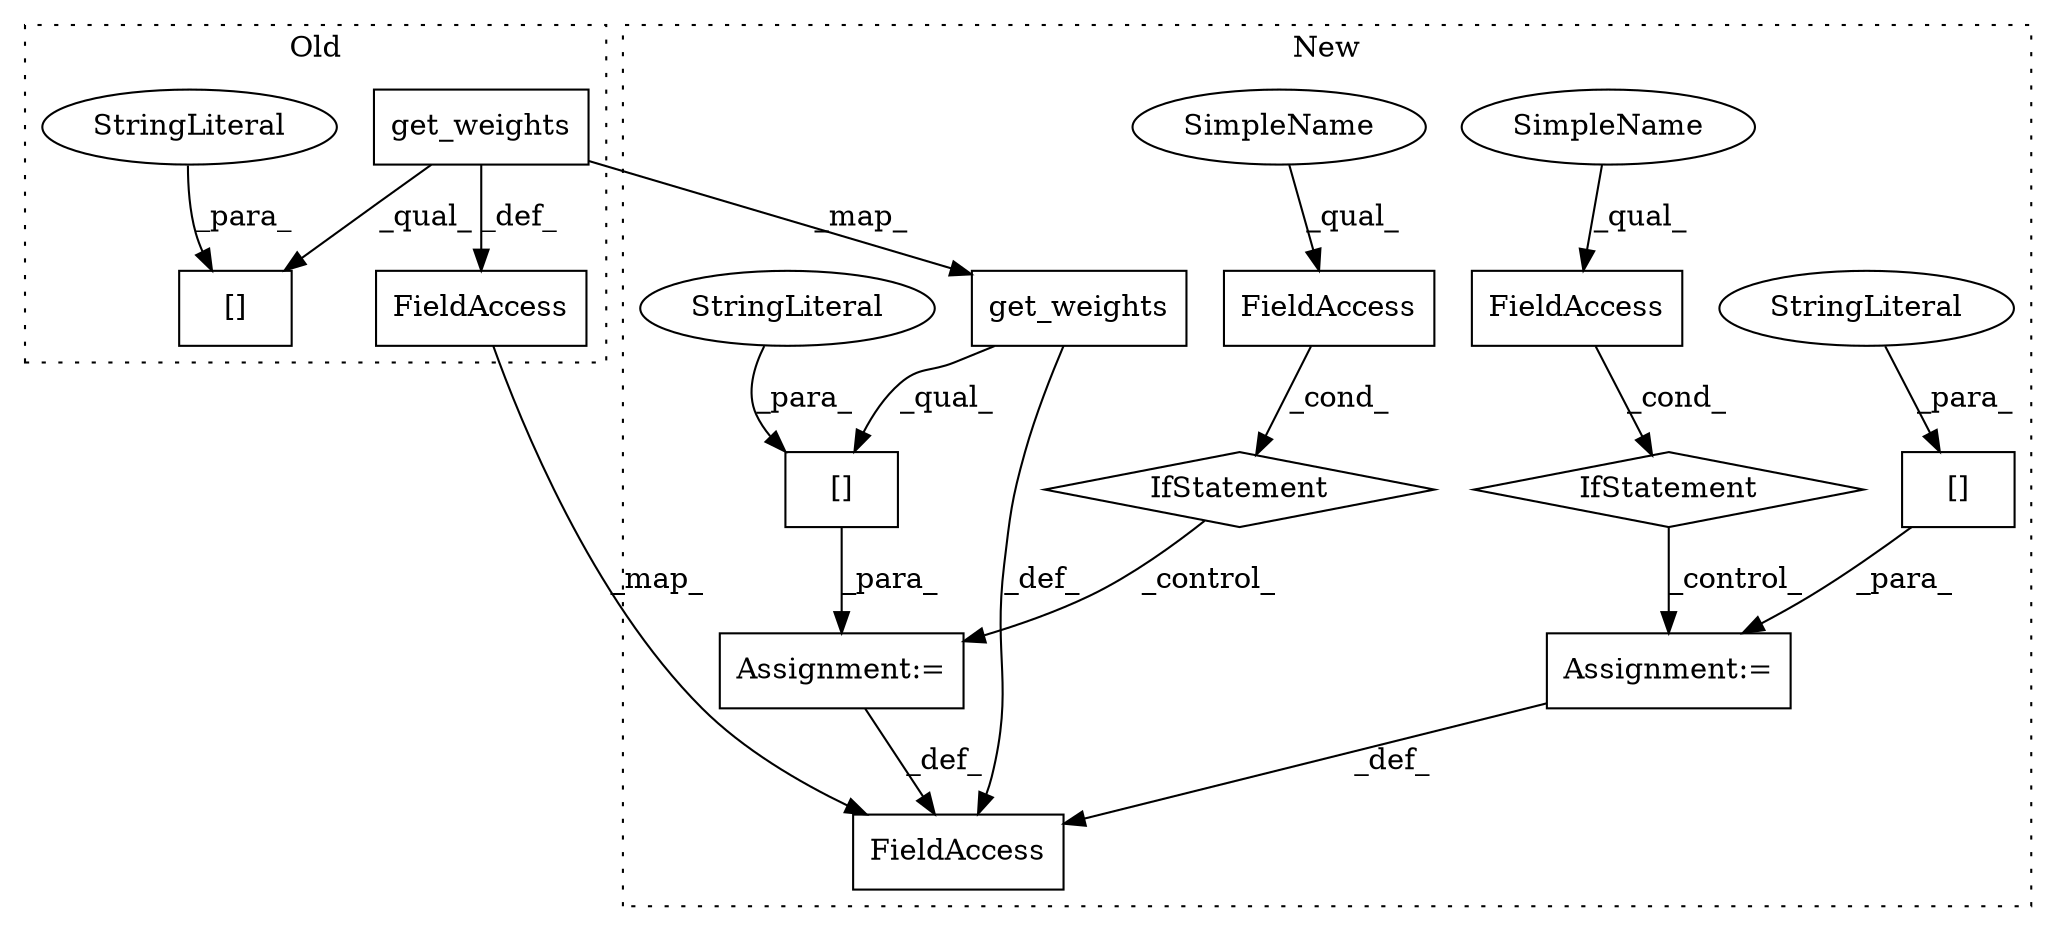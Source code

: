 digraph G {
subgraph cluster0 {
1 [label="get_weights" a="32" s="5246" l="13" shape="box"];
5 [label="[]" a="2" s="5240,5278" l="20,1" shape="box"];
9 [label="StringLiteral" a="45" s="5260" l="18" shape="ellipse"];
10 [label="FieldAccess" a="22" s="5486" l="20" shape="box"];
label = "Old";
style="dotted";
}
subgraph cluster1 {
2 [label="get_weights" a="32" s="5090" l="13" shape="box"];
3 [label="Assignment:=" a="7" s="5148" l="1" shape="box"];
4 [label="FieldAccess" a="22" s="5115" l="14" shape="box"];
6 [label="[]" a="2" s="5149,5175" l="8,1" shape="box"];
7 [label="IfStatement" a="25" s="5111,5129" l="4,2" shape="diamond"];
8 [label="StringLiteral" a="45" s="5157" l="18" shape="ellipse"];
11 [label="FieldAccess" a="22" s="5600" l="20" shape="box"];
12 [label="FieldAccess" a="22" s="5375" l="14" shape="box"];
13 [label="IfStatement" a="25" s="5371,5389" l="4,2" shape="diamond"];
14 [label="Assignment:=" a="7" s="5408" l="1" shape="box"];
15 [label="[]" a="2" s="5409,5435" l="8,1" shape="box"];
16 [label="StringLiteral" a="45" s="5417" l="18" shape="ellipse"];
17 [label="SimpleName" a="42" s="5115" l="5" shape="ellipse"];
18 [label="SimpleName" a="42" s="5375" l="5" shape="ellipse"];
label = "New";
style="dotted";
}
1 -> 10 [label="_def_"];
1 -> 5 [label="_qual_"];
1 -> 2 [label="_map_"];
2 -> 11 [label="_def_"];
2 -> 6 [label="_qual_"];
3 -> 11 [label="_def_"];
4 -> 7 [label="_cond_"];
6 -> 3 [label="_para_"];
7 -> 3 [label="_control_"];
8 -> 6 [label="_para_"];
9 -> 5 [label="_para_"];
10 -> 11 [label="_map_"];
12 -> 13 [label="_cond_"];
13 -> 14 [label="_control_"];
14 -> 11 [label="_def_"];
15 -> 14 [label="_para_"];
16 -> 15 [label="_para_"];
17 -> 4 [label="_qual_"];
18 -> 12 [label="_qual_"];
}